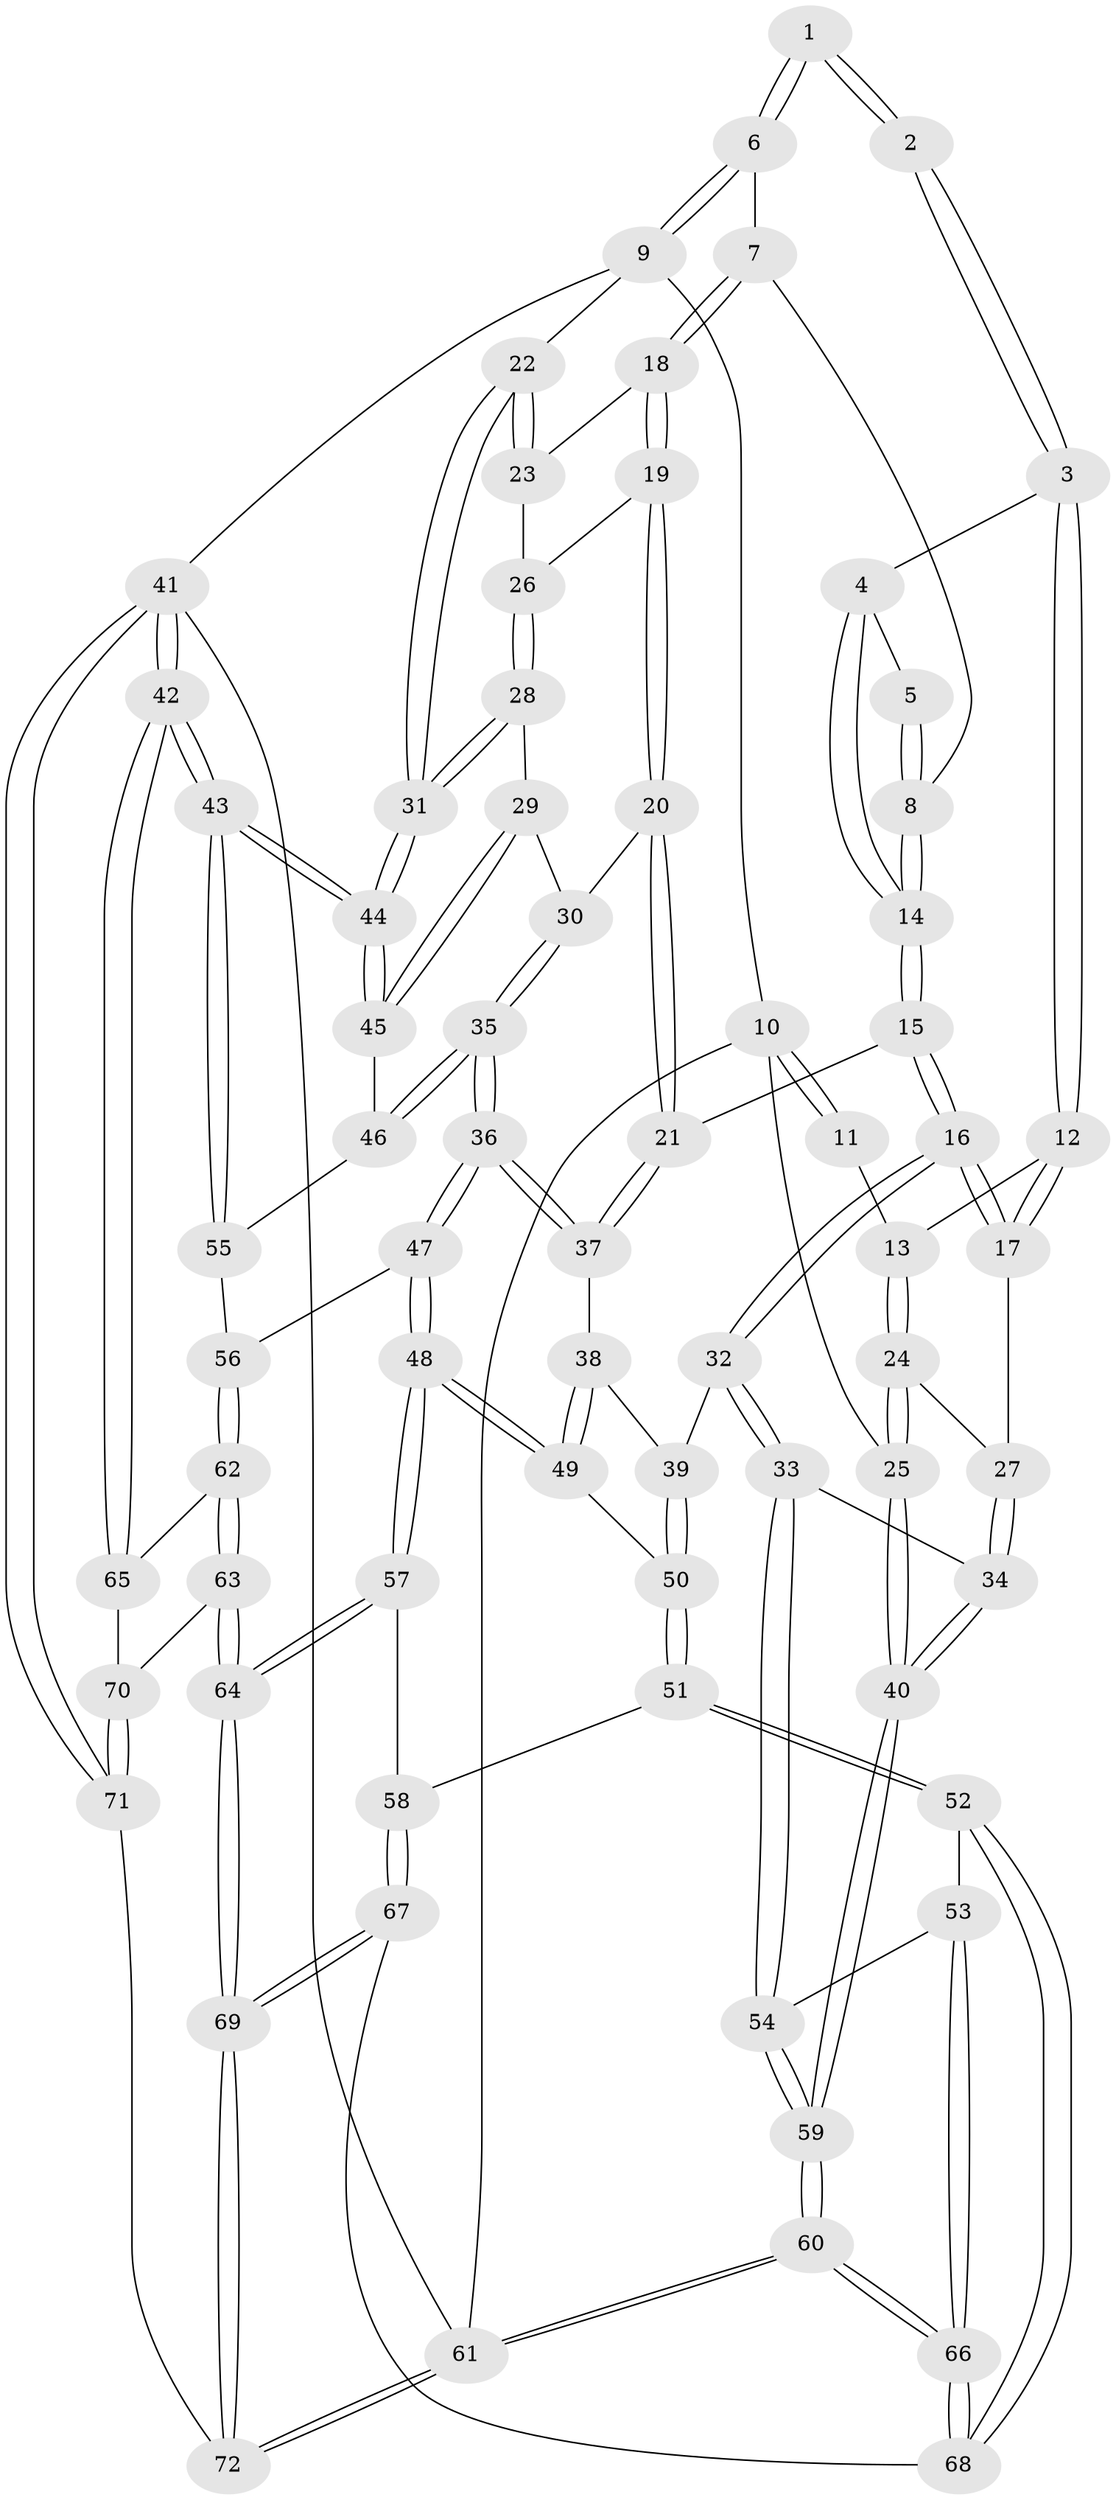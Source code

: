 // Generated by graph-tools (version 1.1) at 2025/00/03/09/25 05:00:03]
// undirected, 72 vertices, 177 edges
graph export_dot {
graph [start="1"]
  node [color=gray90,style=filled];
  1 [pos="+0.5639271337289381+0"];
  2 [pos="+0.3500775176307024+0"];
  3 [pos="+0.37914958882657024+0.031345949931229466"];
  4 [pos="+0.4807687629925346+0.1455272127949537"];
  5 [pos="+0.5566990306680514+0.04162732806729164"];
  6 [pos="+0.8969442994635494+0"];
  7 [pos="+0.7152864661821148+0.17448566103250723"];
  8 [pos="+0.6271529677901013+0.18615466358732352"];
  9 [pos="+1+0"];
  10 [pos="+0+0"];
  11 [pos="+0.16539677348066134+0"];
  12 [pos="+0.26580746924761806+0.25237775589745576"];
  13 [pos="+0.22286319475595634+0.22891013563188184"];
  14 [pos="+0.5201990394001531+0.22779196044716699"];
  15 [pos="+0.5125217957100766+0.24057179499615655"];
  16 [pos="+0.3358240471793492+0.33592440295089576"];
  17 [pos="+0.2802518734782439+0.27543596498440037"];
  18 [pos="+0.7223450169722601+0.18919539121451157"];
  19 [pos="+0.6547895734428032+0.35567289317565043"];
  20 [pos="+0.624142953202763+0.4014256433941649"];
  21 [pos="+0.6064942869374695+0.40207801536862997"];
  22 [pos="+1+0.06857541249049333"];
  23 [pos="+0.8043781529559254+0.2853344187550975"];
  24 [pos="+0+0.18374451763546326"];
  25 [pos="+0+0.15675815000710072"];
  26 [pos="+0.8115430360829375+0.32873215612620754"];
  27 [pos="+0.0802519768446547+0.3968960352433187"];
  28 [pos="+0.8222908727521498+0.3687545400452911"];
  29 [pos="+0.8119925921197064+0.4147129064764027"];
  30 [pos="+0.6299049614817844+0.40426015347643685"];
  31 [pos="+1+0.31150143448851214"];
  32 [pos="+0.336657780267222+0.42627426076798397"];
  33 [pos="+0.24141777368597378+0.5381635487751214"];
  34 [pos="+0.1258665347001109+0.4891070249781036"];
  35 [pos="+0.7306058168298766+0.5833509037515223"];
  36 [pos="+0.6813782718907914+0.6485182698449864"];
  37 [pos="+0.5540504179488864+0.4605548323038896"];
  38 [pos="+0.4764895581080847+0.4791989431222223"];
  39 [pos="+0.4401828650422165+0.4761107910172583"];
  40 [pos="+0+0.6014011458577926"];
  41 [pos="+1+1"];
  42 [pos="+1+0.7214153430499191"];
  43 [pos="+1+0.6683599807383231"];
  44 [pos="+1+0.44455589806261386"];
  45 [pos="+0.8222687337321383+0.4601953395401981"];
  46 [pos="+0.8102991145461419+0.5235705730560395"];
  47 [pos="+0.6809511188231387+0.6498379007388628"];
  48 [pos="+0.6492330199475023+0.6741119385740904"];
  49 [pos="+0.5553727340491167+0.6286978887596977"];
  50 [pos="+0.4552410728173679+0.6294190874233694"];
  51 [pos="+0.4096643718791845+0.6775249140897688"];
  52 [pos="+0.3251111783289789+0.7054097648024054"];
  53 [pos="+0.31046745442576423+0.6974568995901864"];
  54 [pos="+0.2402698555110136+0.6426277654327975"];
  55 [pos="+0.9230333518881073+0.597872648596525"];
  56 [pos="+0.8088912771214987+0.7338318973741055"];
  57 [pos="+0.6386025911881104+0.695205150714647"];
  58 [pos="+0.5559107836612839+0.7488671301598089"];
  59 [pos="+0+0.9706487233458031"];
  60 [pos="+0+1"];
  61 [pos="+0+1"];
  62 [pos="+0.8436142086978532+0.7800158860974844"];
  63 [pos="+0.8011219592932349+0.8498932961223451"];
  64 [pos="+0.6964617362371518+0.9179617177683658"];
  65 [pos="+0.950863386479195+0.7885663844061647"];
  66 [pos="+0.176408018117056+1"];
  67 [pos="+0.46695596577115717+0.8890810417578443"];
  68 [pos="+0.4049183916503051+0.8676336488911086"];
  69 [pos="+0.6211197611368593+1"];
  70 [pos="+0.888324448351673+0.9453761354763119"];
  71 [pos="+0.9451045476194789+1"];
  72 [pos="+0.6276669355860053+1"];
  1 -- 2;
  1 -- 2;
  1 -- 6;
  1 -- 6;
  2 -- 3;
  2 -- 3;
  3 -- 4;
  3 -- 12;
  3 -- 12;
  4 -- 5;
  4 -- 14;
  4 -- 14;
  5 -- 8;
  5 -- 8;
  6 -- 7;
  6 -- 9;
  6 -- 9;
  7 -- 8;
  7 -- 18;
  7 -- 18;
  8 -- 14;
  8 -- 14;
  9 -- 10;
  9 -- 22;
  9 -- 41;
  10 -- 11;
  10 -- 11;
  10 -- 25;
  10 -- 61;
  11 -- 13;
  12 -- 13;
  12 -- 17;
  12 -- 17;
  13 -- 24;
  13 -- 24;
  14 -- 15;
  14 -- 15;
  15 -- 16;
  15 -- 16;
  15 -- 21;
  16 -- 17;
  16 -- 17;
  16 -- 32;
  16 -- 32;
  17 -- 27;
  18 -- 19;
  18 -- 19;
  18 -- 23;
  19 -- 20;
  19 -- 20;
  19 -- 26;
  20 -- 21;
  20 -- 21;
  20 -- 30;
  21 -- 37;
  21 -- 37;
  22 -- 23;
  22 -- 23;
  22 -- 31;
  22 -- 31;
  23 -- 26;
  24 -- 25;
  24 -- 25;
  24 -- 27;
  25 -- 40;
  25 -- 40;
  26 -- 28;
  26 -- 28;
  27 -- 34;
  27 -- 34;
  28 -- 29;
  28 -- 31;
  28 -- 31;
  29 -- 30;
  29 -- 45;
  29 -- 45;
  30 -- 35;
  30 -- 35;
  31 -- 44;
  31 -- 44;
  32 -- 33;
  32 -- 33;
  32 -- 39;
  33 -- 34;
  33 -- 54;
  33 -- 54;
  34 -- 40;
  34 -- 40;
  35 -- 36;
  35 -- 36;
  35 -- 46;
  35 -- 46;
  36 -- 37;
  36 -- 37;
  36 -- 47;
  36 -- 47;
  37 -- 38;
  38 -- 39;
  38 -- 49;
  38 -- 49;
  39 -- 50;
  39 -- 50;
  40 -- 59;
  40 -- 59;
  41 -- 42;
  41 -- 42;
  41 -- 71;
  41 -- 71;
  41 -- 61;
  42 -- 43;
  42 -- 43;
  42 -- 65;
  42 -- 65;
  43 -- 44;
  43 -- 44;
  43 -- 55;
  43 -- 55;
  44 -- 45;
  44 -- 45;
  45 -- 46;
  46 -- 55;
  47 -- 48;
  47 -- 48;
  47 -- 56;
  48 -- 49;
  48 -- 49;
  48 -- 57;
  48 -- 57;
  49 -- 50;
  50 -- 51;
  50 -- 51;
  51 -- 52;
  51 -- 52;
  51 -- 58;
  52 -- 53;
  52 -- 68;
  52 -- 68;
  53 -- 54;
  53 -- 66;
  53 -- 66;
  54 -- 59;
  54 -- 59;
  55 -- 56;
  56 -- 62;
  56 -- 62;
  57 -- 58;
  57 -- 64;
  57 -- 64;
  58 -- 67;
  58 -- 67;
  59 -- 60;
  59 -- 60;
  60 -- 61;
  60 -- 61;
  60 -- 66;
  60 -- 66;
  61 -- 72;
  61 -- 72;
  62 -- 63;
  62 -- 63;
  62 -- 65;
  63 -- 64;
  63 -- 64;
  63 -- 70;
  64 -- 69;
  64 -- 69;
  65 -- 70;
  66 -- 68;
  66 -- 68;
  67 -- 68;
  67 -- 69;
  67 -- 69;
  69 -- 72;
  69 -- 72;
  70 -- 71;
  70 -- 71;
  71 -- 72;
}
